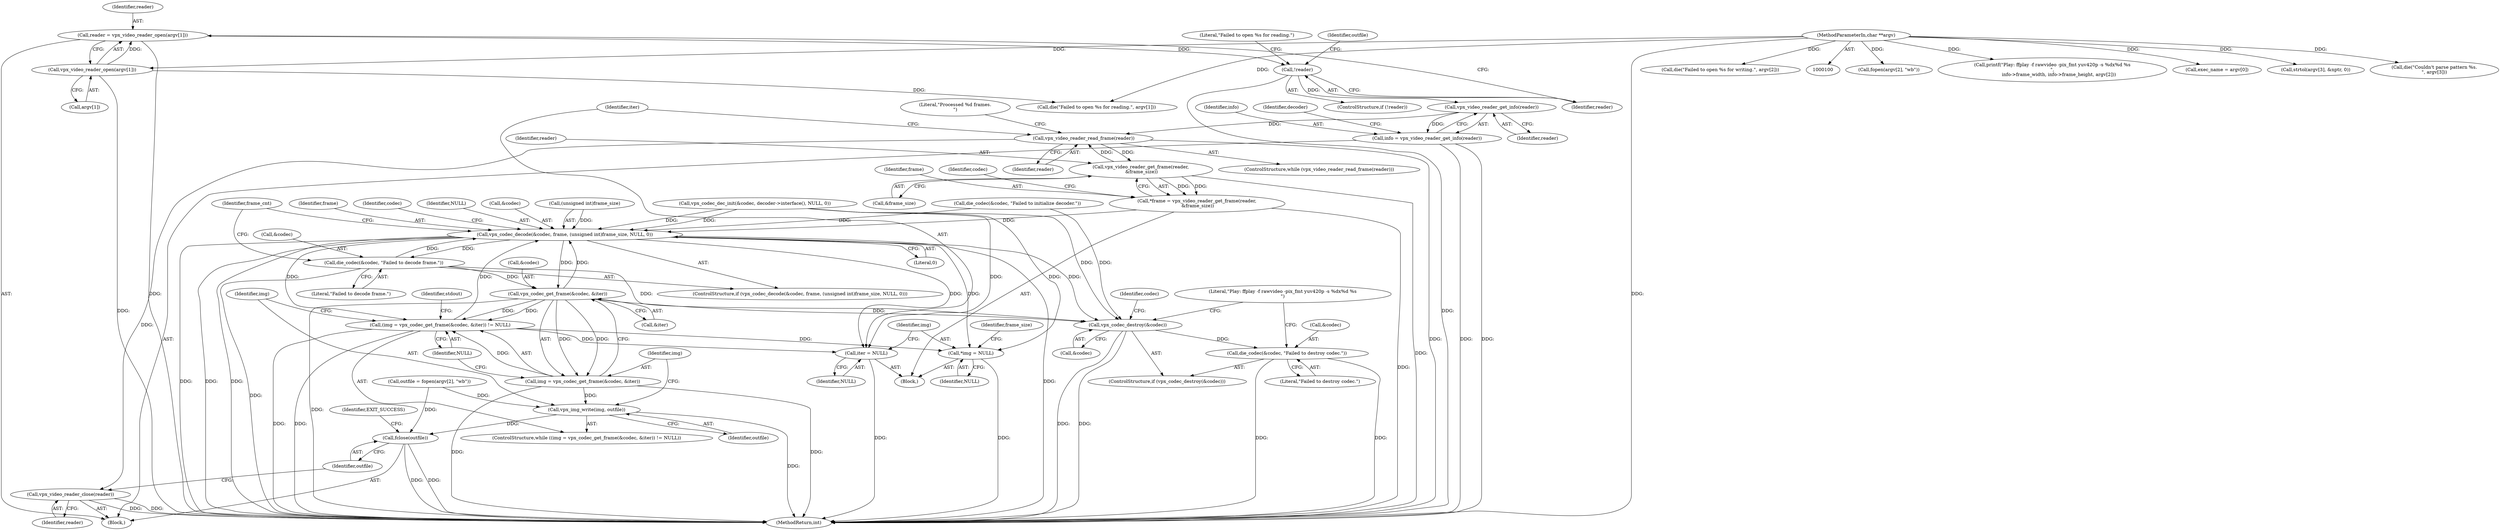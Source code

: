 digraph "0_Android_5a9753fca56f0eeb9f61e342b2fccffc364f9426_1@API" {
"1000152" [label="(Call,reader = vpx_video_reader_open(argv[1]))"];
"1000154" [label="(Call,vpx_video_reader_open(argv[1]))"];
"1000102" [label="(MethodParameterIn,char **argv)"];
"1000159" [label="(Call,!reader)"];
"1000226" [label="(Call,vpx_video_reader_get_info(reader))"];
"1000224" [label="(Call,info = vpx_video_reader_get_info(reader))"];
"1000255" [label="(Call,vpx_video_reader_read_frame(reader))"];
"1000274" [label="(Call,vpx_video_reader_get_frame(reader,\n &frame_size))"];
"1000272" [label="(Call,*frame = vpx_video_reader_get_frame(reader,\n &frame_size))"];
"1000279" [label="(Call,vpx_codec_decode(&codec, frame, (unsigned int)frame_size, NULL, 0))"];
"1000259" [label="(Call,iter = NULL)"];
"1000263" [label="(Call,*img = NULL)"];
"1000288" [label="(Call,die_codec(&codec, \"Failed to decode frame.\"))"];
"1000329" [label="(Call,vpx_codec_get_frame(&codec, &iter))"];
"1000326" [label="(Call,(img = vpx_codec_get_frame(&codec, &iter)) != NULL)"];
"1000327" [label="(Call,img = vpx_codec_get_frame(&codec, &iter))"];
"1000335" [label="(Call,vpx_img_write(img, outfile))"];
"1000369" [label="(Call,fclose(outfile))"];
"1000349" [label="(Call,vpx_codec_destroy(&codec))"];
"1000352" [label="(Call,die_codec(&codec, \"Failed to destroy codec.\"))"];
"1000367" [label="(Call,vpx_video_reader_close(reader))"];
"1000227" [label="(Identifier,reader)"];
"1000161" [label="(Call,die(\"Failed to open %s for reading.\", argv[1]))"];
"1000225" [label="(Identifier,info)"];
"1000335" [label="(Call,vpx_img_write(img, outfile))"];
"1000170" [label="(Call,fopen(argv[2], \"wb\"))"];
"1000257" [label="(Block,)"];
"1000160" [label="(Identifier,reader)"];
"1000159" [label="(Call,!reader)"];
"1000275" [label="(Identifier,reader)"];
"1000348" [label="(ControlStructure,if (vpx_codec_destroy(&codec)))"];
"1000356" [label="(Call,printf(\"Play: ffplay -f rawvideo -pix_fmt yuv420p -s %dx%d %s\n\",\n         info->frame_width, info->frame_height, argv[2]))"];
"1000229" [label="(Identifier,decoder)"];
"1000155" [label="(Call,argv[1])"];
"1000153" [label="(Identifier,reader)"];
"1000254" [label="(ControlStructure,while (vpx_video_reader_read_frame(reader)))"];
"1000141" [label="(Call,exec_name = argv[0])"];
"1000273" [label="(Identifier,frame)"];
"1000286" [label="(Identifier,NULL)"];
"1000244" [label="(Call,vpx_codec_dec_init(&codec, decoder->interface(), NULL, 0))"];
"1000327" [label="(Call,img = vpx_codec_get_frame(&codec, &iter))"];
"1000367" [label="(Call,vpx_video_reader_close(reader))"];
"1000291" [label="(Literal,\"Failed to decode frame.\")"];
"1000328" [label="(Identifier,img)"];
"1000182" [label="(Call,strtol(argv[3], &nptr, 0))"];
"1000219" [label="(Call,die(\"Couldn't parse pattern %s.\n\", argv[3]))"];
"1000354" [label="(Identifier,codec)"];
"1000255" [label="(Call,vpx_video_reader_read_frame(reader))"];
"1000289" [label="(Call,&codec)"];
"1000336" [label="(Identifier,img)"];
"1000372" [label="(Identifier,EXIT_SUCCESS)"];
"1000337" [label="(Identifier,outfile)"];
"1000272" [label="(Call,*frame = vpx_video_reader_get_frame(reader,\n &frame_size))"];
"1000279" [label="(Call,vpx_codec_decode(&codec, frame, (unsigned int)frame_size, NULL, 0))"];
"1000353" [label="(Call,&codec)"];
"1000293" [label="(Identifier,frame_cnt)"];
"1000224" [label="(Call,info = vpx_video_reader_get_info(reader))"];
"1000250" [label="(Call,die_codec(&codec, \"Failed to initialize decoder.\"))"];
"1000287" [label="(Literal,0)"];
"1000158" [label="(ControlStructure,if (!reader))"];
"1000334" [label="(Identifier,NULL)"];
"1000261" [label="(Identifier,NULL)"];
"1000265" [label="(Identifier,NULL)"];
"1000152" [label="(Call,reader = vpx_video_reader_open(argv[1]))"];
"1000346" [label="(Literal,\"Processed %d frames.\n\")"];
"1000355" [label="(Literal,\"Failed to destroy codec.\")"];
"1000280" [label="(Call,&codec)"];
"1000154" [label="(Call,vpx_video_reader_open(argv[1]))"];
"1000373" [label="(MethodReturn,int)"];
"1000350" [label="(Call,&codec)"];
"1000330" [label="(Call,&codec)"];
"1000370" [label="(Identifier,outfile)"];
"1000281" [label="(Identifier,codec)"];
"1000357" [label="(Literal,\"Play: ffplay -f rawvideo -pix_fmt yuv420p -s %dx%d %s\n\")"];
"1000103" [label="(Block,)"];
"1000260" [label="(Identifier,iter)"];
"1000344" [label="(Identifier,stdout)"];
"1000162" [label="(Literal,\"Failed to open %s for reading.\")"];
"1000263" [label="(Call,*img = NULL)"];
"1000226" [label="(Call,vpx_video_reader_get_info(reader))"];
"1000256" [label="(Identifier,reader)"];
"1000259" [label="(Call,iter = NULL)"];
"1000288" [label="(Call,die_codec(&codec, \"Failed to decode frame.\"))"];
"1000264" [label="(Identifier,img)"];
"1000325" [label="(ControlStructure,while ((img = vpx_codec_get_frame(&codec, &iter)) != NULL))"];
"1000169" [label="(Identifier,outfile)"];
"1000368" [label="(Identifier,reader)"];
"1000276" [label="(Call,&frame_size)"];
"1000278" [label="(ControlStructure,if (vpx_codec_decode(&codec, frame, (unsigned int)frame_size, NULL, 0)))"];
"1000283" [label="(Call,(unsigned int)frame_size)"];
"1000332" [label="(Call,&iter)"];
"1000352" [label="(Call,die_codec(&codec, \"Failed to destroy codec.\"))"];
"1000282" [label="(Identifier,frame)"];
"1000329" [label="(Call,vpx_codec_get_frame(&codec, &iter))"];
"1000369" [label="(Call,fclose(outfile))"];
"1000349" [label="(Call,vpx_codec_destroy(&codec))"];
"1000102" [label="(MethodParameterIn,char **argv)"];
"1000268" [label="(Identifier,frame_size)"];
"1000290" [label="(Identifier,codec)"];
"1000168" [label="(Call,outfile = fopen(argv[2], \"wb\"))"];
"1000175" [label="(Call,die(\"Failed to open %s for writing.\", argv[2]))"];
"1000274" [label="(Call,vpx_video_reader_get_frame(reader,\n &frame_size))"];
"1000326" [label="(Call,(img = vpx_codec_get_frame(&codec, &iter)) != NULL)"];
"1000152" -> "1000103"  [label="AST: "];
"1000152" -> "1000154"  [label="CFG: "];
"1000153" -> "1000152"  [label="AST: "];
"1000154" -> "1000152"  [label="AST: "];
"1000160" -> "1000152"  [label="CFG: "];
"1000152" -> "1000373"  [label="DDG: "];
"1000154" -> "1000152"  [label="DDG: "];
"1000152" -> "1000159"  [label="DDG: "];
"1000154" -> "1000155"  [label="CFG: "];
"1000155" -> "1000154"  [label="AST: "];
"1000154" -> "1000373"  [label="DDG: "];
"1000102" -> "1000154"  [label="DDG: "];
"1000154" -> "1000161"  [label="DDG: "];
"1000102" -> "1000100"  [label="AST: "];
"1000102" -> "1000373"  [label="DDG: "];
"1000102" -> "1000141"  [label="DDG: "];
"1000102" -> "1000161"  [label="DDG: "];
"1000102" -> "1000170"  [label="DDG: "];
"1000102" -> "1000175"  [label="DDG: "];
"1000102" -> "1000182"  [label="DDG: "];
"1000102" -> "1000219"  [label="DDG: "];
"1000102" -> "1000356"  [label="DDG: "];
"1000159" -> "1000158"  [label="AST: "];
"1000159" -> "1000160"  [label="CFG: "];
"1000160" -> "1000159"  [label="AST: "];
"1000162" -> "1000159"  [label="CFG: "];
"1000169" -> "1000159"  [label="CFG: "];
"1000159" -> "1000373"  [label="DDG: "];
"1000159" -> "1000226"  [label="DDG: "];
"1000226" -> "1000224"  [label="AST: "];
"1000226" -> "1000227"  [label="CFG: "];
"1000227" -> "1000226"  [label="AST: "];
"1000224" -> "1000226"  [label="CFG: "];
"1000226" -> "1000224"  [label="DDG: "];
"1000226" -> "1000255"  [label="DDG: "];
"1000224" -> "1000103"  [label="AST: "];
"1000225" -> "1000224"  [label="AST: "];
"1000229" -> "1000224"  [label="CFG: "];
"1000224" -> "1000373"  [label="DDG: "];
"1000224" -> "1000373"  [label="DDG: "];
"1000255" -> "1000254"  [label="AST: "];
"1000255" -> "1000256"  [label="CFG: "];
"1000256" -> "1000255"  [label="AST: "];
"1000260" -> "1000255"  [label="CFG: "];
"1000346" -> "1000255"  [label="CFG: "];
"1000255" -> "1000373"  [label="DDG: "];
"1000274" -> "1000255"  [label="DDG: "];
"1000255" -> "1000274"  [label="DDG: "];
"1000255" -> "1000367"  [label="DDG: "];
"1000274" -> "1000272"  [label="AST: "];
"1000274" -> "1000276"  [label="CFG: "];
"1000275" -> "1000274"  [label="AST: "];
"1000276" -> "1000274"  [label="AST: "];
"1000272" -> "1000274"  [label="CFG: "];
"1000274" -> "1000373"  [label="DDG: "];
"1000274" -> "1000272"  [label="DDG: "];
"1000274" -> "1000272"  [label="DDG: "];
"1000272" -> "1000257"  [label="AST: "];
"1000273" -> "1000272"  [label="AST: "];
"1000281" -> "1000272"  [label="CFG: "];
"1000272" -> "1000373"  [label="DDG: "];
"1000272" -> "1000279"  [label="DDG: "];
"1000279" -> "1000278"  [label="AST: "];
"1000279" -> "1000287"  [label="CFG: "];
"1000280" -> "1000279"  [label="AST: "];
"1000282" -> "1000279"  [label="AST: "];
"1000283" -> "1000279"  [label="AST: "];
"1000286" -> "1000279"  [label="AST: "];
"1000287" -> "1000279"  [label="AST: "];
"1000290" -> "1000279"  [label="CFG: "];
"1000293" -> "1000279"  [label="CFG: "];
"1000279" -> "1000373"  [label="DDG: "];
"1000279" -> "1000373"  [label="DDG: "];
"1000279" -> "1000373"  [label="DDG: "];
"1000279" -> "1000373"  [label="DDG: "];
"1000279" -> "1000259"  [label="DDG: "];
"1000279" -> "1000263"  [label="DDG: "];
"1000250" -> "1000279"  [label="DDG: "];
"1000288" -> "1000279"  [label="DDG: "];
"1000329" -> "1000279"  [label="DDG: "];
"1000244" -> "1000279"  [label="DDG: "];
"1000244" -> "1000279"  [label="DDG: "];
"1000283" -> "1000279"  [label="DDG: "];
"1000326" -> "1000279"  [label="DDG: "];
"1000279" -> "1000288"  [label="DDG: "];
"1000279" -> "1000329"  [label="DDG: "];
"1000279" -> "1000326"  [label="DDG: "];
"1000279" -> "1000349"  [label="DDG: "];
"1000259" -> "1000257"  [label="AST: "];
"1000259" -> "1000261"  [label="CFG: "];
"1000260" -> "1000259"  [label="AST: "];
"1000261" -> "1000259"  [label="AST: "];
"1000264" -> "1000259"  [label="CFG: "];
"1000259" -> "1000373"  [label="DDG: "];
"1000244" -> "1000259"  [label="DDG: "];
"1000326" -> "1000259"  [label="DDG: "];
"1000263" -> "1000257"  [label="AST: "];
"1000263" -> "1000265"  [label="CFG: "];
"1000264" -> "1000263"  [label="AST: "];
"1000265" -> "1000263"  [label="AST: "];
"1000268" -> "1000263"  [label="CFG: "];
"1000263" -> "1000373"  [label="DDG: "];
"1000244" -> "1000263"  [label="DDG: "];
"1000326" -> "1000263"  [label="DDG: "];
"1000288" -> "1000278"  [label="AST: "];
"1000288" -> "1000291"  [label="CFG: "];
"1000289" -> "1000288"  [label="AST: "];
"1000291" -> "1000288"  [label="AST: "];
"1000293" -> "1000288"  [label="CFG: "];
"1000288" -> "1000373"  [label="DDG: "];
"1000288" -> "1000329"  [label="DDG: "];
"1000288" -> "1000349"  [label="DDG: "];
"1000329" -> "1000327"  [label="AST: "];
"1000329" -> "1000332"  [label="CFG: "];
"1000330" -> "1000329"  [label="AST: "];
"1000332" -> "1000329"  [label="AST: "];
"1000327" -> "1000329"  [label="CFG: "];
"1000329" -> "1000373"  [label="DDG: "];
"1000329" -> "1000326"  [label="DDG: "];
"1000329" -> "1000326"  [label="DDG: "];
"1000329" -> "1000327"  [label="DDG: "];
"1000329" -> "1000327"  [label="DDG: "];
"1000329" -> "1000349"  [label="DDG: "];
"1000326" -> "1000325"  [label="AST: "];
"1000326" -> "1000334"  [label="CFG: "];
"1000327" -> "1000326"  [label="AST: "];
"1000334" -> "1000326"  [label="AST: "];
"1000336" -> "1000326"  [label="CFG: "];
"1000344" -> "1000326"  [label="CFG: "];
"1000326" -> "1000373"  [label="DDG: "];
"1000326" -> "1000373"  [label="DDG: "];
"1000327" -> "1000326"  [label="DDG: "];
"1000328" -> "1000327"  [label="AST: "];
"1000334" -> "1000327"  [label="CFG: "];
"1000327" -> "1000373"  [label="DDG: "];
"1000327" -> "1000373"  [label="DDG: "];
"1000327" -> "1000335"  [label="DDG: "];
"1000335" -> "1000325"  [label="AST: "];
"1000335" -> "1000337"  [label="CFG: "];
"1000336" -> "1000335"  [label="AST: "];
"1000337" -> "1000335"  [label="AST: "];
"1000328" -> "1000335"  [label="CFG: "];
"1000335" -> "1000373"  [label="DDG: "];
"1000168" -> "1000335"  [label="DDG: "];
"1000335" -> "1000369"  [label="DDG: "];
"1000369" -> "1000103"  [label="AST: "];
"1000369" -> "1000370"  [label="CFG: "];
"1000370" -> "1000369"  [label="AST: "];
"1000372" -> "1000369"  [label="CFG: "];
"1000369" -> "1000373"  [label="DDG: "];
"1000369" -> "1000373"  [label="DDG: "];
"1000168" -> "1000369"  [label="DDG: "];
"1000349" -> "1000348"  [label="AST: "];
"1000349" -> "1000350"  [label="CFG: "];
"1000350" -> "1000349"  [label="AST: "];
"1000354" -> "1000349"  [label="CFG: "];
"1000357" -> "1000349"  [label="CFG: "];
"1000349" -> "1000373"  [label="DDG: "];
"1000349" -> "1000373"  [label="DDG: "];
"1000250" -> "1000349"  [label="DDG: "];
"1000244" -> "1000349"  [label="DDG: "];
"1000349" -> "1000352"  [label="DDG: "];
"1000352" -> "1000348"  [label="AST: "];
"1000352" -> "1000355"  [label="CFG: "];
"1000353" -> "1000352"  [label="AST: "];
"1000355" -> "1000352"  [label="AST: "];
"1000357" -> "1000352"  [label="CFG: "];
"1000352" -> "1000373"  [label="DDG: "];
"1000352" -> "1000373"  [label="DDG: "];
"1000367" -> "1000103"  [label="AST: "];
"1000367" -> "1000368"  [label="CFG: "];
"1000368" -> "1000367"  [label="AST: "];
"1000370" -> "1000367"  [label="CFG: "];
"1000367" -> "1000373"  [label="DDG: "];
"1000367" -> "1000373"  [label="DDG: "];
}
